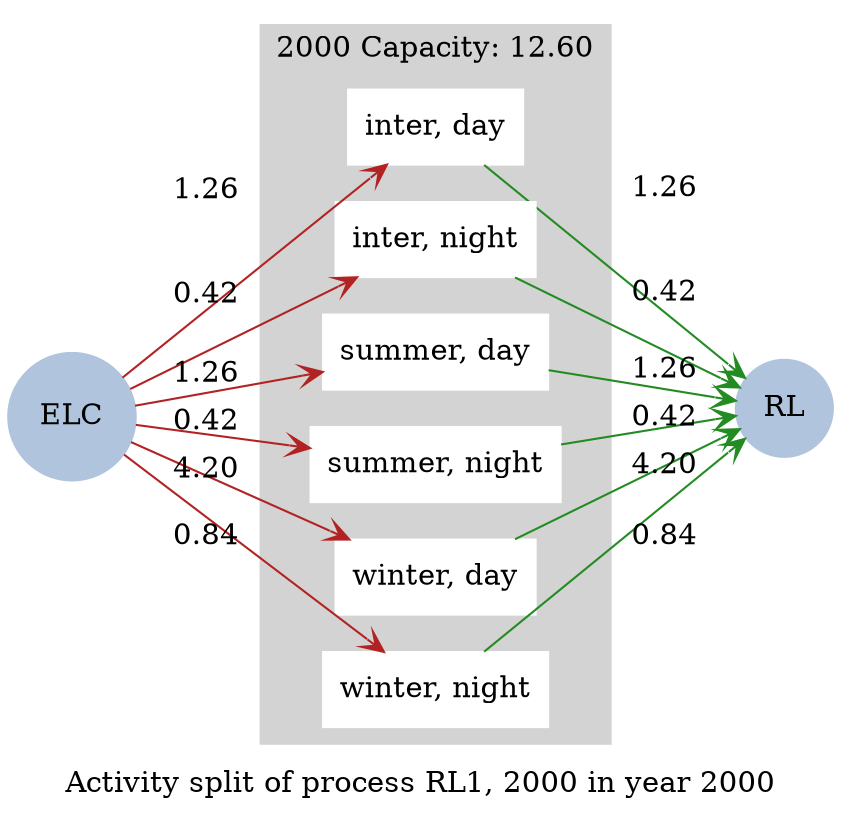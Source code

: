 strict digraph model {
	label = "Activity split of process RL1, 2000 in year 2000" ;

	compound    = "True" ;
	concentrate = "True";
	rankdir     = "LR" ;
	splines     = "False" ;

	node [ style="filled" ] ;
	edge [ arrowhead="vee" ] ;

	subgraph cluster_slices {
		label = "2000 Capacity: 12.60" ;

		color = "lightgrey" ;
		rank  = "same" ;
		style = "filled" ;

		node [ color="white", shape="box" ] ;

		"inter, day" ;
		"inter, night" ;
		"summer, day" ;
		"summer, night" ;
		"winter, day" ;
		"winter, night" ;
	}

	subgraph energy_carriers {
		node [
		  color     = "lightsteelblue",
		  fontcolor = "black",
		  shape     = "circle"
		] ;

		"ELC" [ href="../commodities/rc_ELC_2000.svg" ] ;
		"RL"  [ href="../commodities/rc_RL_2000.svg" ] ;
	}

	subgraph inputs {
		edge [ color="firebrick" ] ;

		"ELC" -> "inter, day"    [ label="1.26" ] ;
		"ELC" -> "inter, night"  [ label="0.42" ] ;
		"ELC" -> "summer, day"   [ label="1.26" ] ;
		"ELC" -> "summer, night" [ label="0.42" ] ;
		"ELC" -> "winter, day"   [ label="4.20" ] ;
		"ELC" -> "winter, night" [ label="0.84" ] ;
	}

	subgraph outputs {
		edge [ color="forestgreen" ] ;

		"inter, day"    -> "RL" [ label="1.26" ] ;
		"inter, night"  -> "RL" [ label="0.42" ] ;
		"summer, day"   -> "RL" [ label="1.26" ] ;
		"summer, night" -> "RL" [ label="0.42" ] ;
		"winter, day"   -> "RL" [ label="4.20" ] ;
		"winter, night" -> "RL" [ label="0.84" ] ;
	}
}
